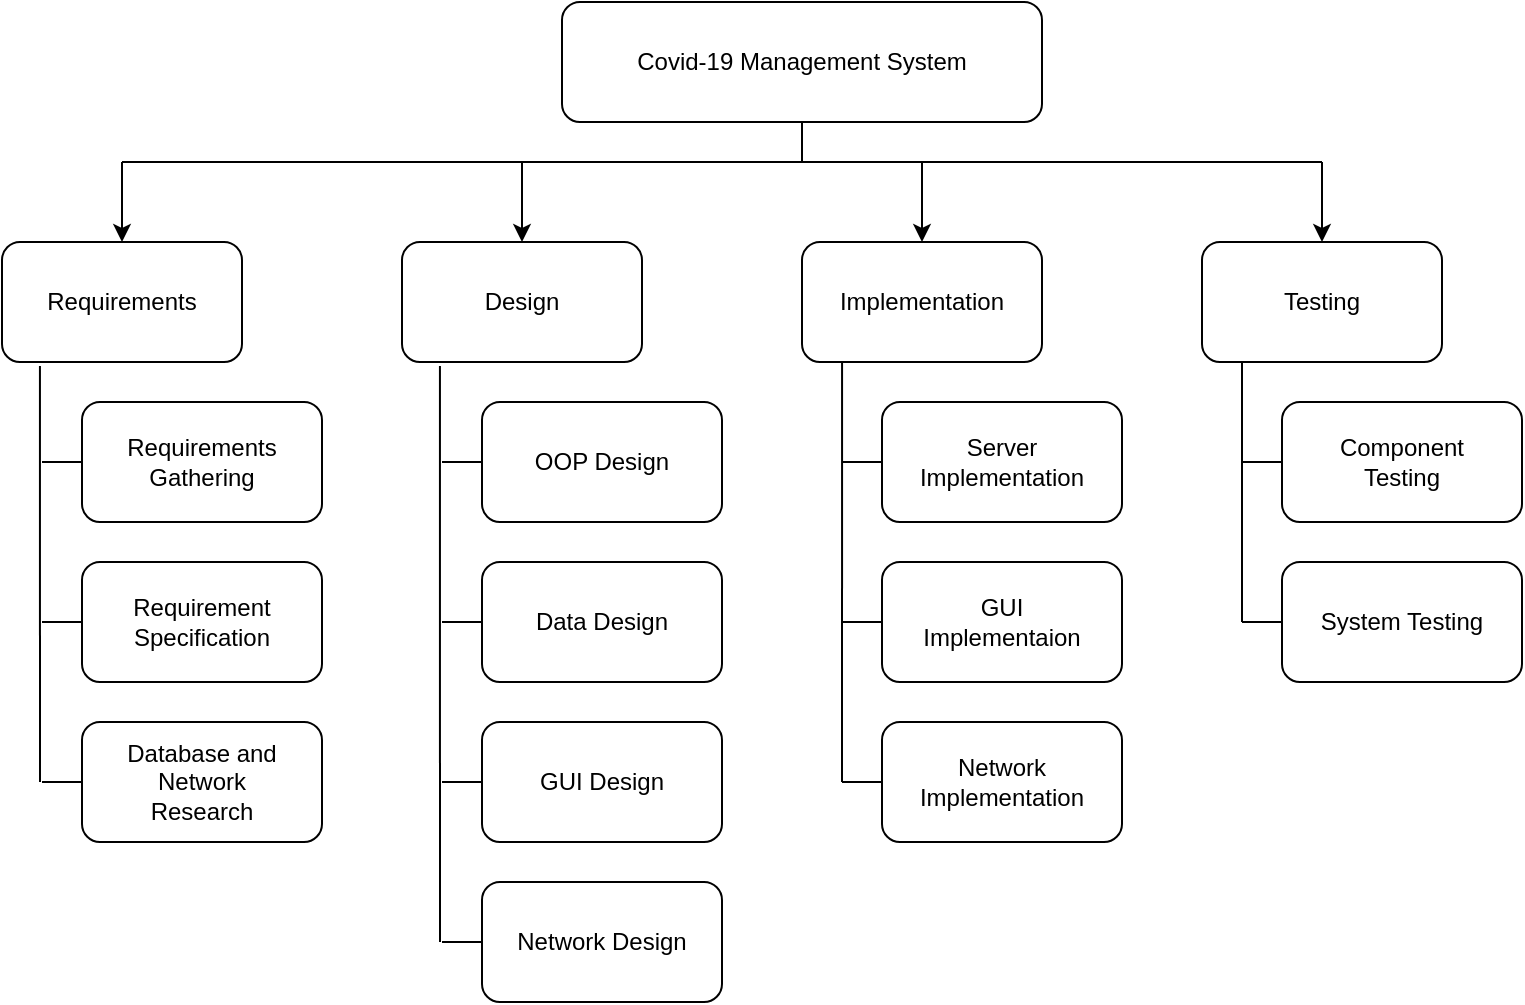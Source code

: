 <mxfile version="13.4.5" type="device"><diagram id="oW0B4OgEqpsHKBq2OBDS" name="Page-1"><mxGraphModel dx="852" dy="494" grid="1" gridSize="10" guides="1" tooltips="1" connect="1" arrows="1" fold="1" page="1" pageScale="1" pageWidth="850" pageHeight="1100" math="0" shadow="0"><root><mxCell id="0"/><mxCell id="1" parent="0"/><mxCell id="C8cJqGDM2kRs_28l04u9-24" value="&lt;span style=&quot;color: rgba(0 , 0 , 0 , 0) ; font-family: monospace ; font-size: 0px&quot;&gt;%3CmxGraphModel%3E%3Croot%3E%3CmxCell%20id%3D%220%22%2F%3E%3CmxCell%20id%3D%221%22%20parent%3D%220%22%2F%3E%3CmxCell%20id%3D%222%22%20value%3D%22Requirements%22%20style%3D%22text%3Bhtml%3D1%3BstrokeColor%3Dnone%3BfillColor%3Dnone%3Balign%3Dcenter%3BverticalAlign%3Dmiddle%3BwhiteSpace%3Dwrap%3Brounded%3D0%3B%22%20vertex%3D%221%22%20parent%3D%221%22%3E%3CmxGeometry%20x%3D%2290%22%20y%3D%22180%22%20width%3D%22100%22%20height%3D%2220%22%20as%3D%22geometry%22%2F%3E%3C%2FmxCell%3E%3C%2Froot%3E%3C%2FmxGraphModel%3E&lt;/span&gt;" style="rounded=1;whiteSpace=wrap;html=1;" parent="1" vertex="1"><mxGeometry x="280" y="400" width="120" height="60" as="geometry"/></mxCell><mxCell id="C8cJqGDM2kRs_28l04u9-1" value="" style="rounded=1;whiteSpace=wrap;html=1;" parent="1" vertex="1"><mxGeometry x="320" y="40" width="240" height="60" as="geometry"/></mxCell><mxCell id="C8cJqGDM2kRs_28l04u9-2" value="Covid-19 Management System" style="text;html=1;strokeColor=none;fillColor=none;align=center;verticalAlign=middle;whiteSpace=wrap;rounded=0;" parent="1" vertex="1"><mxGeometry x="330" y="60" width="220" height="20" as="geometry"/></mxCell><mxCell id="C8cJqGDM2kRs_28l04u9-3" value="" style="rounded=1;whiteSpace=wrap;html=1;" parent="1" vertex="1"><mxGeometry x="40" y="160" width="120" height="60" as="geometry"/></mxCell><mxCell id="C8cJqGDM2kRs_28l04u9-4" value="Requirements" style="text;html=1;strokeColor=none;fillColor=none;align=center;verticalAlign=middle;whiteSpace=wrap;rounded=0;" parent="1" vertex="1"><mxGeometry x="50" y="180" width="100" height="20" as="geometry"/></mxCell><mxCell id="C8cJqGDM2kRs_28l04u9-5" value="" style="rounded=1;whiteSpace=wrap;html=1;" parent="1" vertex="1"><mxGeometry x="80" y="240" width="120" height="60" as="geometry"/></mxCell><mxCell id="C8cJqGDM2kRs_28l04u9-6" value="&lt;span style=&quot;color: rgba(0 , 0 , 0 , 0) ; font-family: monospace ; font-size: 0px&quot;&gt;%3CmxGraphModel%3E%3Croot%3E%3CmxCell%20id%3D%220%22%2F%3E%3CmxCell%20id%3D%221%22%20parent%3D%220%22%2F%3E%3CmxCell%20id%3D%222%22%20value%3D%22Requirements%22%20style%3D%22text%3Bhtml%3D1%3BstrokeColor%3Dnone%3BfillColor%3Dnone%3Balign%3Dcenter%3BverticalAlign%3Dmiddle%3BwhiteSpace%3Dwrap%3Brounded%3D0%3B%22%20vertex%3D%221%22%20parent%3D%221%22%3E%3CmxGeometry%20x%3D%2290%22%20y%3D%22180%22%20width%3D%22100%22%20height%3D%2220%22%20as%3D%22geometry%22%2F%3E%3C%2FmxCell%3E%3C%2Froot%3E%3C%2FmxGraphModel%3E&lt;/span&gt;" style="rounded=1;whiteSpace=wrap;html=1;" parent="1" vertex="1"><mxGeometry x="240" y="160" width="120" height="60" as="geometry"/></mxCell><mxCell id="C8cJqGDM2kRs_28l04u9-7" value="&lt;span style=&quot;color: rgba(0 , 0 , 0 , 0) ; font-family: monospace ; font-size: 0px&quot;&gt;%3CmxGraphModel%3E%3Croot%3E%3CmxCell%20id%3D%220%22%2F%3E%3CmxCell%20id%3D%221%22%20parent%3D%220%22%2F%3E%3CmxCell%20id%3D%222%22%20value%3D%22Requirements%22%20style%3D%22text%3Bhtml%3D1%3BstrokeColor%3Dnone%3BfillColor%3Dnone%3Balign%3Dcenter%3BverticalAlign%3Dmiddle%3BwhiteSpace%3Dwrap%3Brounded%3D0%3B%22%20vertex%3D%221%22%20parent%3D%221%22%3E%3CmxGeometry%20x%3D%2290%22%20y%3D%22180%22%20width%3D%22100%22%20height%3D%2220%22%20as%3D%22geometry%22%2F%3E%3C%2FmxCell%3E%3C%2Froot%3E%3C%2FmxGraphModel%3E&lt;/span&gt;&lt;span style=&quot;color: rgba(0 , 0 , 0 , 0) ; font-family: monospace ; font-size: 0px&quot;&gt;%3CmxGraphModel%3E%3Croot%3E%3CmxCell%20id%3D%220%22%2F%3E%3CmxCell%20id%3D%221%22%20parent%3D%220%22%2F%3E%3CmxCell%20id%3D%222%22%20value%3D%22Requirements%22%20style%3D%22text%3Bhtml%3D1%3BstrokeColor%3Dnone%3BfillColor%3Dnone%3Balign%3Dcenter%3BverticalAlign%3Dmiddle%3BwhiteSpace%3Dwrap%3Brounded%3D0%3B%22%20vertex%3D%221%22%20parent%3D%221%22%3E%3CmxGeometry%20x%3D%2290%22%20y%3D%22180%22%20width%3D%22100%22%20height%3D%2220%22%20as%3D%22geometry%22%2F%3E%3C%2FmxCell%3E%3C%2Froot%3E%3C%2FmxGraphModel%3E&lt;/span&gt;" style="rounded=1;whiteSpace=wrap;html=1;" parent="1" vertex="1"><mxGeometry x="440" y="160" width="120" height="60" as="geometry"/></mxCell><mxCell id="C8cJqGDM2kRs_28l04u9-8" value="" style="rounded=1;whiteSpace=wrap;html=1;" parent="1" vertex="1"><mxGeometry x="640" y="160" width="120" height="60" as="geometry"/></mxCell><mxCell id="C8cJqGDM2kRs_28l04u9-9" value="Design" style="text;html=1;strokeColor=none;fillColor=none;align=center;verticalAlign=middle;whiteSpace=wrap;rounded=0;" parent="1" vertex="1"><mxGeometry x="250" y="180" width="100" height="20" as="geometry"/></mxCell><mxCell id="C8cJqGDM2kRs_28l04u9-10" value="Implementation" style="text;html=1;strokeColor=none;fillColor=none;align=center;verticalAlign=middle;whiteSpace=wrap;rounded=0;" parent="1" vertex="1"><mxGeometry x="450" y="180" width="100" height="20" as="geometry"/></mxCell><mxCell id="C8cJqGDM2kRs_28l04u9-11" value="Testing" style="text;html=1;strokeColor=none;fillColor=none;align=center;verticalAlign=middle;whiteSpace=wrap;rounded=0;" parent="1" vertex="1"><mxGeometry x="650" y="180" width="100" height="20" as="geometry"/></mxCell><mxCell id="C8cJqGDM2kRs_28l04u9-12" value="Requirements Gathering" style="text;html=1;strokeColor=none;fillColor=none;align=center;verticalAlign=middle;whiteSpace=wrap;rounded=0;" parent="1" vertex="1"><mxGeometry x="90" y="260" width="100" height="20" as="geometry"/></mxCell><mxCell id="C8cJqGDM2kRs_28l04u9-15" value="" style="rounded=1;whiteSpace=wrap;html=1;" parent="1" vertex="1"><mxGeometry x="80" y="320" width="120" height="60" as="geometry"/></mxCell><mxCell id="C8cJqGDM2kRs_28l04u9-16" value="Requirement Specification" style="text;html=1;strokeColor=none;fillColor=none;align=center;verticalAlign=middle;whiteSpace=wrap;rounded=0;" parent="1" vertex="1"><mxGeometry x="90" y="340" width="100" height="20" as="geometry"/></mxCell><mxCell id="C8cJqGDM2kRs_28l04u9-17" value="" style="rounded=1;whiteSpace=wrap;html=1;" parent="1" vertex="1"><mxGeometry x="80" y="400" width="120" height="60" as="geometry"/></mxCell><mxCell id="C8cJqGDM2kRs_28l04u9-18" value="Database and Network Research" style="text;html=1;strokeColor=none;fillColor=none;align=center;verticalAlign=middle;whiteSpace=wrap;rounded=0;" parent="1" vertex="1"><mxGeometry x="90" y="420" width="100" height="20" as="geometry"/></mxCell><mxCell id="C8cJqGDM2kRs_28l04u9-19" value="" style="rounded=1;whiteSpace=wrap;html=1;" parent="1" vertex="1"><mxGeometry x="280" y="240" width="120" height="60" as="geometry"/></mxCell><mxCell id="C8cJqGDM2kRs_28l04u9-21" value="" style="rounded=1;whiteSpace=wrap;html=1;" parent="1" vertex="1"><mxGeometry x="280" y="320" width="120" height="60" as="geometry"/></mxCell><mxCell id="C8cJqGDM2kRs_28l04u9-23" value="GUI Design" style="text;html=1;strokeColor=none;fillColor=none;align=center;verticalAlign=middle;whiteSpace=wrap;rounded=0;" parent="1" vertex="1"><mxGeometry x="290" y="420" width="100" height="20" as="geometry"/></mxCell><mxCell id="C8cJqGDM2kRs_28l04u9-25" value="Data Design" style="text;html=1;strokeColor=none;fillColor=none;align=center;verticalAlign=middle;whiteSpace=wrap;rounded=0;" parent="1" vertex="1"><mxGeometry x="290" y="340" width="100" height="20" as="geometry"/></mxCell><mxCell id="C8cJqGDM2kRs_28l04u9-26" value="" style="rounded=1;whiteSpace=wrap;html=1;" parent="1" vertex="1"><mxGeometry x="280" y="480" width="120" height="60" as="geometry"/></mxCell><mxCell id="C8cJqGDM2kRs_28l04u9-27" value="Network Design" style="text;html=1;strokeColor=none;fillColor=none;align=center;verticalAlign=middle;whiteSpace=wrap;rounded=0;" parent="1" vertex="1"><mxGeometry x="290" y="500" width="100" height="20" as="geometry"/></mxCell><mxCell id="C8cJqGDM2kRs_28l04u9-28" value="" style="rounded=1;whiteSpace=wrap;html=1;" parent="1" vertex="1"><mxGeometry x="480" y="240" width="120" height="60" as="geometry"/></mxCell><mxCell id="C8cJqGDM2kRs_28l04u9-29" value="Server Implementation" style="text;html=1;strokeColor=none;fillColor=none;align=center;verticalAlign=middle;whiteSpace=wrap;rounded=0;" parent="1" vertex="1"><mxGeometry x="490" y="260" width="100" height="20" as="geometry"/></mxCell><mxCell id="C8cJqGDM2kRs_28l04u9-30" value="" style="rounded=1;whiteSpace=wrap;html=1;" parent="1" vertex="1"><mxGeometry x="480" y="320" width="120" height="60" as="geometry"/></mxCell><mxCell id="C8cJqGDM2kRs_28l04u9-31" value="GUI Implementaion" style="text;html=1;strokeColor=none;fillColor=none;align=center;verticalAlign=middle;whiteSpace=wrap;rounded=0;" parent="1" vertex="1"><mxGeometry x="490" y="340" width="100" height="20" as="geometry"/></mxCell><mxCell id="C8cJqGDM2kRs_28l04u9-32" value="" style="rounded=1;whiteSpace=wrap;html=1;" parent="1" vertex="1"><mxGeometry x="480" y="400" width="120" height="60" as="geometry"/></mxCell><mxCell id="C8cJqGDM2kRs_28l04u9-33" value="Network Implementation" style="text;html=1;strokeColor=none;fillColor=none;align=center;verticalAlign=middle;whiteSpace=wrap;rounded=0;" parent="1" vertex="1"><mxGeometry x="490" y="420" width="100" height="20" as="geometry"/></mxCell><mxCell id="C8cJqGDM2kRs_28l04u9-34" value="&lt;span style=&quot;color: rgba(0 , 0 , 0 , 0) ; font-family: monospace ; font-size: 0px&quot;&gt;%3CmxGraphModel%3E%3Croot%3E%3CmxCell%20id%3D%220%22%2F%3E%3CmxCell%20id%3D%221%22%20parent%3D%220%22%2F%3E%3CmxCell%20id%3D%222%22%20value%3D%22Requirements%22%20style%3D%22text%3Bhtml%3D1%3BstrokeColor%3Dnone%3BfillColor%3Dnone%3Balign%3Dcenter%3BverticalAlign%3Dmiddle%3BwhiteSpace%3Dwrap%3Brounded%3D0%3B%22%20vertex%3D%221%22%20parent%3D%221%22%3E%3CmxGeometry%20x%3D%2290%22%20y%3D%22180%22%20width%3D%22100%22%20height%3D%2220%22%20as%3D%22geometry%22%2F%3E%3C%2FmxCell%3E%3C%2Froot%3E%3C%2FmxGraphModel%3E&lt;/span&gt;" style="rounded=1;whiteSpace=wrap;html=1;" parent="1" vertex="1"><mxGeometry x="680" y="240" width="120" height="60" as="geometry"/></mxCell><mxCell id="C8cJqGDM2kRs_28l04u9-35" value="Component Testing" style="text;html=1;strokeColor=none;fillColor=none;align=center;verticalAlign=middle;whiteSpace=wrap;rounded=0;" parent="1" vertex="1"><mxGeometry x="690" y="260" width="100" height="20" as="geometry"/></mxCell><mxCell id="C8cJqGDM2kRs_28l04u9-36" value="&lt;span style=&quot;color: rgba(0 , 0 , 0 , 0) ; font-family: monospace ; font-size: 0px&quot;&gt;%3CmxGraphModel%3E%3Croot%3E%3CmxCell%20id%3D%220%22%2F%3E%3CmxCell%20id%3D%221%22%20parent%3D%220%22%2F%3E%3CmxCell%20id%3D%222%22%20value%3D%22Requirements%22%20style%3D%22text%3Bhtml%3D1%3BstrokeColor%3Dnone%3BfillColor%3Dnone%3Balign%3Dcenter%3BverticalAlign%3Dmiddle%3BwhiteSpace%3Dwrap%3Brounded%3D0%3B%22%20vertex%3D%221%22%20parent%3D%221%22%3E%3CmxGeometry%20x%3D%2290%22%20y%3D%22180%22%20width%3D%22100%22%20height%3D%2220%22%20as%3D%22geometry%22%2F%3E%3C%2FmxCell%3E%3C%2Froot%3E%3C%2FmxGraphModel%3E&lt;/span&gt;" style="rounded=1;whiteSpace=wrap;html=1;" parent="1" vertex="1"><mxGeometry x="680" y="320" width="120" height="60" as="geometry"/></mxCell><mxCell id="C8cJqGDM2kRs_28l04u9-37" value="System Testing" style="text;html=1;strokeColor=none;fillColor=none;align=center;verticalAlign=middle;whiteSpace=wrap;rounded=0;" parent="1" vertex="1"><mxGeometry x="690" y="340" width="100" height="20" as="geometry"/></mxCell><mxCell id="C8cJqGDM2kRs_28l04u9-41" value="" style="endArrow=none;html=1;entryX=0.5;entryY=1;entryDx=0;entryDy=0;" parent="1" target="C8cJqGDM2kRs_28l04u9-1" edge="1"><mxGeometry width="50" height="50" relative="1" as="geometry"><mxPoint x="440" y="120" as="sourcePoint"/><mxPoint x="450" y="200" as="targetPoint"/></mxGeometry></mxCell><mxCell id="C8cJqGDM2kRs_28l04u9-42" value="" style="endArrow=none;html=1;" parent="1" edge="1"><mxGeometry width="50" height="50" relative="1" as="geometry"><mxPoint x="100" y="120" as="sourcePoint"/><mxPoint x="700" y="120" as="targetPoint"/></mxGeometry></mxCell><mxCell id="C8cJqGDM2kRs_28l04u9-43" value="" style="endArrow=classic;html=1;entryX=0.5;entryY=0;entryDx=0;entryDy=0;" parent="1" target="C8cJqGDM2kRs_28l04u9-3" edge="1"><mxGeometry width="50" height="50" relative="1" as="geometry"><mxPoint x="100" y="120" as="sourcePoint"/><mxPoint x="450" y="200" as="targetPoint"/></mxGeometry></mxCell><mxCell id="C8cJqGDM2kRs_28l04u9-44" value="" style="endArrow=classic;html=1;entryX=0.5;entryY=0;entryDx=0;entryDy=0;" parent="1" target="C8cJqGDM2kRs_28l04u9-6" edge="1"><mxGeometry width="50" height="50" relative="1" as="geometry"><mxPoint x="300" y="120" as="sourcePoint"/><mxPoint x="110" y="170" as="targetPoint"/></mxGeometry></mxCell><mxCell id="C8cJqGDM2kRs_28l04u9-45" value="" style="endArrow=classic;html=1;entryX=0.5;entryY=0;entryDx=0;entryDy=0;" parent="1" target="C8cJqGDM2kRs_28l04u9-7" edge="1"><mxGeometry width="50" height="50" relative="1" as="geometry"><mxPoint x="500" y="120" as="sourcePoint"/><mxPoint x="120" y="180" as="targetPoint"/></mxGeometry></mxCell><mxCell id="C8cJqGDM2kRs_28l04u9-46" value="" style="endArrow=classic;html=1;entryX=0.5;entryY=0;entryDx=0;entryDy=0;" parent="1" target="C8cJqGDM2kRs_28l04u9-8" edge="1"><mxGeometry width="50" height="50" relative="1" as="geometry"><mxPoint x="700" y="120" as="sourcePoint"/><mxPoint x="130" y="190" as="targetPoint"/></mxGeometry></mxCell><mxCell id="C8cJqGDM2kRs_28l04u9-47" value="" style="endArrow=none;html=1;entryX=0.158;entryY=1.033;entryDx=0;entryDy=0;entryPerimeter=0;" parent="1" target="C8cJqGDM2kRs_28l04u9-3" edge="1"><mxGeometry width="50" height="50" relative="1" as="geometry"><mxPoint x="59" y="430" as="sourcePoint"/><mxPoint x="450" y="200" as="targetPoint"/></mxGeometry></mxCell><mxCell id="C8cJqGDM2kRs_28l04u9-49" value="" style="endArrow=none;html=1;entryX=0.158;entryY=1.033;entryDx=0;entryDy=0;entryPerimeter=0;" parent="1" target="C8cJqGDM2kRs_28l04u9-6" edge="1"><mxGeometry width="50" height="50" relative="1" as="geometry"><mxPoint x="259" y="510" as="sourcePoint"/><mxPoint x="250" y="223" as="targetPoint"/></mxGeometry></mxCell><mxCell id="C8cJqGDM2kRs_28l04u9-51" value="" style="endArrow=none;html=1;entryX=0.167;entryY=1;entryDx=0;entryDy=0;entryPerimeter=0;" parent="1" target="C8cJqGDM2kRs_28l04u9-7" edge="1"><mxGeometry width="50" height="50" relative="1" as="geometry"><mxPoint x="460" y="430" as="sourcePoint"/><mxPoint x="271" y="233" as="targetPoint"/></mxGeometry></mxCell><mxCell id="C8cJqGDM2kRs_28l04u9-52" value="" style="endArrow=none;html=1;" parent="1" edge="1"><mxGeometry width="50" height="50" relative="1" as="geometry"><mxPoint x="660" y="350" as="sourcePoint"/><mxPoint x="660" y="220" as="targetPoint"/></mxGeometry></mxCell><mxCell id="C8cJqGDM2kRs_28l04u9-53" value="" style="endArrow=none;html=1;exitX=0;exitY=0.5;exitDx=0;exitDy=0;" parent="1" source="C8cJqGDM2kRs_28l04u9-5" edge="1"><mxGeometry width="50" height="50" relative="1" as="geometry"><mxPoint x="400" y="350" as="sourcePoint"/><mxPoint x="60" y="270" as="targetPoint"/></mxGeometry></mxCell><mxCell id="C8cJqGDM2kRs_28l04u9-55" value="" style="endArrow=none;html=1;exitX=0;exitY=0.5;exitDx=0;exitDy=0;" parent="1" source="C8cJqGDM2kRs_28l04u9-15" edge="1"><mxGeometry width="50" height="50" relative="1" as="geometry"><mxPoint x="70" y="350" as="sourcePoint"/><mxPoint x="60" y="350" as="targetPoint"/></mxGeometry></mxCell><mxCell id="C8cJqGDM2kRs_28l04u9-57" value="" style="endArrow=none;html=1;exitX=0;exitY=0.5;exitDx=0;exitDy=0;" parent="1" source="C8cJqGDM2kRs_28l04u9-17" edge="1"><mxGeometry width="50" height="50" relative="1" as="geometry"><mxPoint x="70" y="430" as="sourcePoint"/><mxPoint x="60" y="430" as="targetPoint"/></mxGeometry></mxCell><mxCell id="C8cJqGDM2kRs_28l04u9-58" value="" style="endArrow=none;html=1;exitX=0;exitY=0.5;exitDx=0;exitDy=0;" parent="1" source="C8cJqGDM2kRs_28l04u9-19" edge="1"><mxGeometry width="50" height="50" relative="1" as="geometry"><mxPoint x="270" y="270" as="sourcePoint"/><mxPoint x="260" y="270" as="targetPoint"/></mxGeometry></mxCell><mxCell id="C8cJqGDM2kRs_28l04u9-59" value="" style="endArrow=none;html=1;exitX=0;exitY=0.5;exitDx=0;exitDy=0;" parent="1" source="C8cJqGDM2kRs_28l04u9-21" edge="1"><mxGeometry width="50" height="50" relative="1" as="geometry"><mxPoint x="280" y="340" as="sourcePoint"/><mxPoint x="260" y="350" as="targetPoint"/></mxGeometry></mxCell><mxCell id="C8cJqGDM2kRs_28l04u9-60" value="" style="endArrow=none;html=1;exitX=0;exitY=0.5;exitDx=0;exitDy=0;" parent="1" source="C8cJqGDM2kRs_28l04u9-24" edge="1"><mxGeometry width="50" height="50" relative="1" as="geometry"><mxPoint x="270" y="440" as="sourcePoint"/><mxPoint x="260" y="430" as="targetPoint"/></mxGeometry></mxCell><mxCell id="C8cJqGDM2kRs_28l04u9-61" value="" style="endArrow=none;html=1;exitX=0;exitY=0.5;exitDx=0;exitDy=0;" parent="1" source="C8cJqGDM2kRs_28l04u9-26" edge="1"><mxGeometry width="50" height="50" relative="1" as="geometry"><mxPoint x="270" y="510" as="sourcePoint"/><mxPoint x="260" y="510" as="targetPoint"/></mxGeometry></mxCell><mxCell id="C8cJqGDM2kRs_28l04u9-62" value="" style="endArrow=none;html=1;exitX=0;exitY=0.5;exitDx=0;exitDy=0;" parent="1" source="C8cJqGDM2kRs_28l04u9-28" edge="1"><mxGeometry width="50" height="50" relative="1" as="geometry"><mxPoint x="470" y="270" as="sourcePoint"/><mxPoint x="460" y="270" as="targetPoint"/></mxGeometry></mxCell><mxCell id="C8cJqGDM2kRs_28l04u9-63" value="" style="endArrow=none;html=1;exitX=0;exitY=0.5;exitDx=0;exitDy=0;" parent="1" source="C8cJqGDM2kRs_28l04u9-30" edge="1"><mxGeometry width="50" height="50" relative="1" as="geometry"><mxPoint x="470" y="360" as="sourcePoint"/><mxPoint x="460" y="350" as="targetPoint"/></mxGeometry></mxCell><mxCell id="C8cJqGDM2kRs_28l04u9-64" value="" style="endArrow=none;html=1;exitX=0;exitY=0.5;exitDx=0;exitDy=0;" parent="1" source="C8cJqGDM2kRs_28l04u9-32" edge="1"><mxGeometry width="50" height="50" relative="1" as="geometry"><mxPoint x="470" y="430" as="sourcePoint"/><mxPoint x="460" y="430" as="targetPoint"/></mxGeometry></mxCell><mxCell id="C8cJqGDM2kRs_28l04u9-65" value="" style="endArrow=none;html=1;exitX=0;exitY=0.5;exitDx=0;exitDy=0;" parent="1" edge="1"><mxGeometry width="50" height="50" relative="1" as="geometry"><mxPoint x="680" y="270" as="sourcePoint"/><mxPoint x="660" y="270" as="targetPoint"/></mxGeometry></mxCell><mxCell id="C8cJqGDM2kRs_28l04u9-66" value="" style="endArrow=none;html=1;exitX=0;exitY=0.5;exitDx=0;exitDy=0;" parent="1" source="C8cJqGDM2kRs_28l04u9-36" edge="1"><mxGeometry width="50" height="50" relative="1" as="geometry"><mxPoint x="670" y="340" as="sourcePoint"/><mxPoint x="660" y="350" as="targetPoint"/></mxGeometry></mxCell><mxCell id="69JZvd9pDsDqowf9SvB5-1" value="OOP Design" style="text;html=1;strokeColor=none;fillColor=none;align=center;verticalAlign=middle;whiteSpace=wrap;rounded=0;" vertex="1" parent="1"><mxGeometry x="290" y="260" width="100" height="20" as="geometry"/></mxCell></root></mxGraphModel></diagram></mxfile>